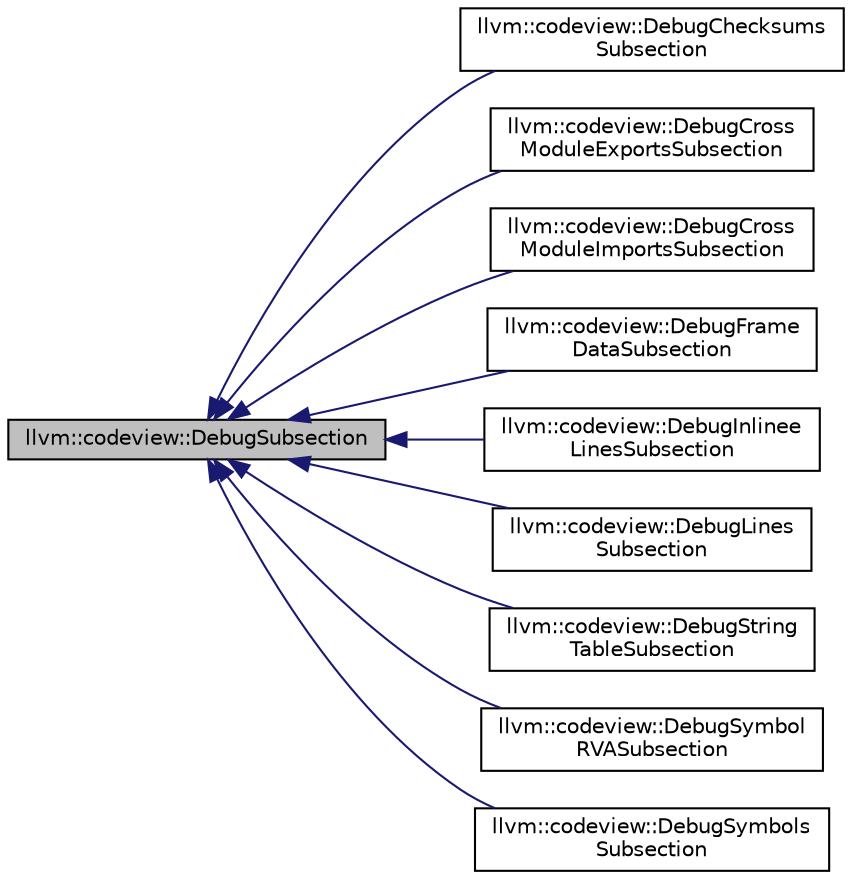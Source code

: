 digraph "llvm::codeview::DebugSubsection"
{
 // LATEX_PDF_SIZE
  bgcolor="transparent";
  edge [fontname="Helvetica",fontsize="10",labelfontname="Helvetica",labelfontsize="10"];
  node [fontname="Helvetica",fontsize="10",shape="box"];
  rankdir="LR";
  Node1 [label="llvm::codeview::DebugSubsection",height=0.2,width=0.4,color="black", fillcolor="grey75", style="filled", fontcolor="black",tooltip=" "];
  Node1 -> Node2 [dir="back",color="midnightblue",fontsize="10",style="solid",fontname="Helvetica"];
  Node2 [label="llvm::codeview::DebugChecksums\lSubsection",height=0.2,width=0.4,color="black",URL="$classllvm_1_1codeview_1_1DebugChecksumsSubsection.html",tooltip=" "];
  Node1 -> Node3 [dir="back",color="midnightblue",fontsize="10",style="solid",fontname="Helvetica"];
  Node3 [label="llvm::codeview::DebugCross\lModuleExportsSubsection",height=0.2,width=0.4,color="black",URL="$classllvm_1_1codeview_1_1DebugCrossModuleExportsSubsection.html",tooltip=" "];
  Node1 -> Node4 [dir="back",color="midnightblue",fontsize="10",style="solid",fontname="Helvetica"];
  Node4 [label="llvm::codeview::DebugCross\lModuleImportsSubsection",height=0.2,width=0.4,color="black",URL="$classllvm_1_1codeview_1_1DebugCrossModuleImportsSubsection.html",tooltip=" "];
  Node1 -> Node5 [dir="back",color="midnightblue",fontsize="10",style="solid",fontname="Helvetica"];
  Node5 [label="llvm::codeview::DebugFrame\lDataSubsection",height=0.2,width=0.4,color="black",URL="$classllvm_1_1codeview_1_1DebugFrameDataSubsection.html",tooltip=" "];
  Node1 -> Node6 [dir="back",color="midnightblue",fontsize="10",style="solid",fontname="Helvetica"];
  Node6 [label="llvm::codeview::DebugInlinee\lLinesSubsection",height=0.2,width=0.4,color="black",URL="$classllvm_1_1codeview_1_1DebugInlineeLinesSubsection.html",tooltip=" "];
  Node1 -> Node7 [dir="back",color="midnightblue",fontsize="10",style="solid",fontname="Helvetica"];
  Node7 [label="llvm::codeview::DebugLines\lSubsection",height=0.2,width=0.4,color="black",URL="$classllvm_1_1codeview_1_1DebugLinesSubsection.html",tooltip=" "];
  Node1 -> Node8 [dir="back",color="midnightblue",fontsize="10",style="solid",fontname="Helvetica"];
  Node8 [label="llvm::codeview::DebugString\lTableSubsection",height=0.2,width=0.4,color="black",URL="$classllvm_1_1codeview_1_1DebugStringTableSubsection.html",tooltip="Represents a read-write view of a CodeView string table."];
  Node1 -> Node9 [dir="back",color="midnightblue",fontsize="10",style="solid",fontname="Helvetica"];
  Node9 [label="llvm::codeview::DebugSymbol\lRVASubsection",height=0.2,width=0.4,color="black",URL="$classllvm_1_1codeview_1_1DebugSymbolRVASubsection.html",tooltip=" "];
  Node1 -> Node10 [dir="back",color="midnightblue",fontsize="10",style="solid",fontname="Helvetica"];
  Node10 [label="llvm::codeview::DebugSymbols\lSubsection",height=0.2,width=0.4,color="black",URL="$classllvm_1_1codeview_1_1DebugSymbolsSubsection.html",tooltip=" "];
}
